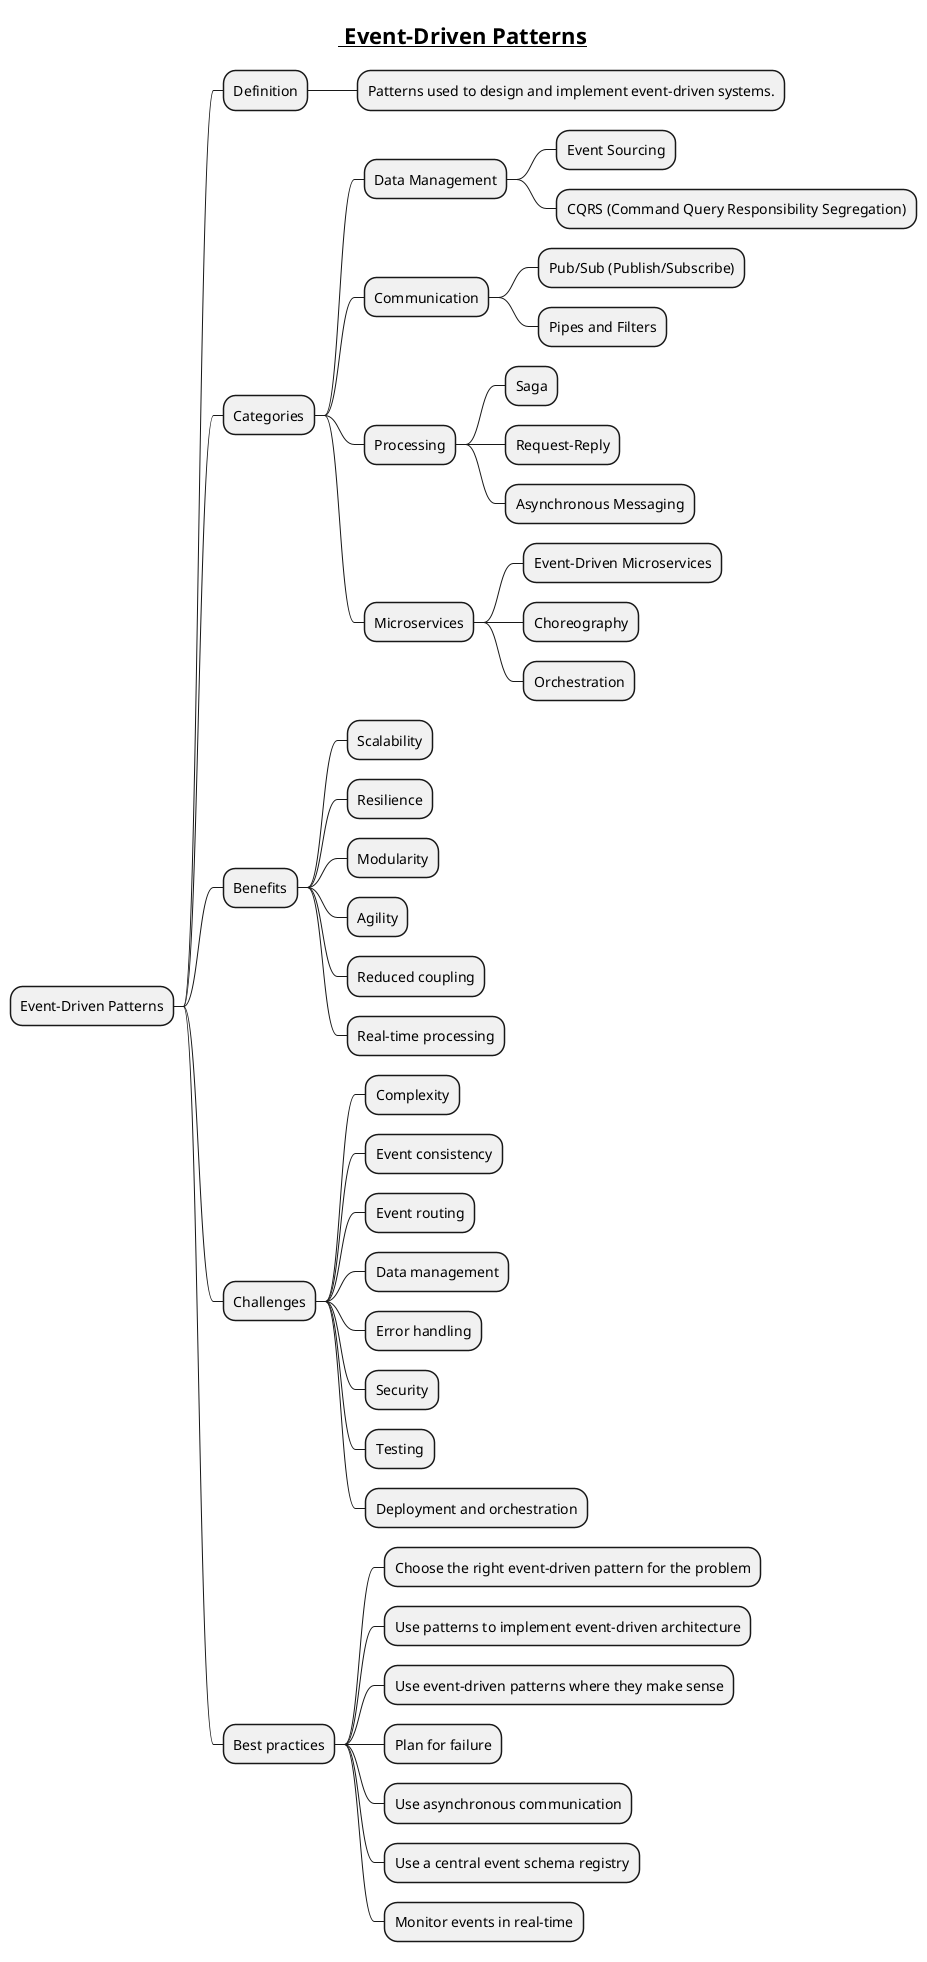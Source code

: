 @startmindmap
title =__ Event-Driven Patterns__

* Event-Driven Patterns
** Definition
*** Patterns used to design and implement event-driven systems.
** Categories
*** Data Management
**** Event Sourcing
**** CQRS (Command Query Responsibility Segregation)
*** Communication
**** Pub/Sub (Publish/Subscribe)
**** Pipes and Filters
*** Processing
**** Saga
**** Request-Reply
**** Asynchronous Messaging
*** Microservices
**** Event-Driven Microservices
**** Choreography
**** Orchestration
** Benefits
*** Scalability
*** Resilience
*** Modularity
*** Agility
*** Reduced coupling
*** Real-time processing
** Challenges
*** Complexity
*** Event consistency
*** Event routing
*** Data management
*** Error handling
*** Security
*** Testing
*** Deployment and orchestration
** Best practices
*** Choose the right event-driven pattern for the problem
*** Use patterns to implement event-driven architecture
*** Use event-driven patterns where they make sense
*** Plan for failure
*** Use asynchronous communication
*** Use a central event schema registry
*** Monitor events in real-time
@endmindmap

